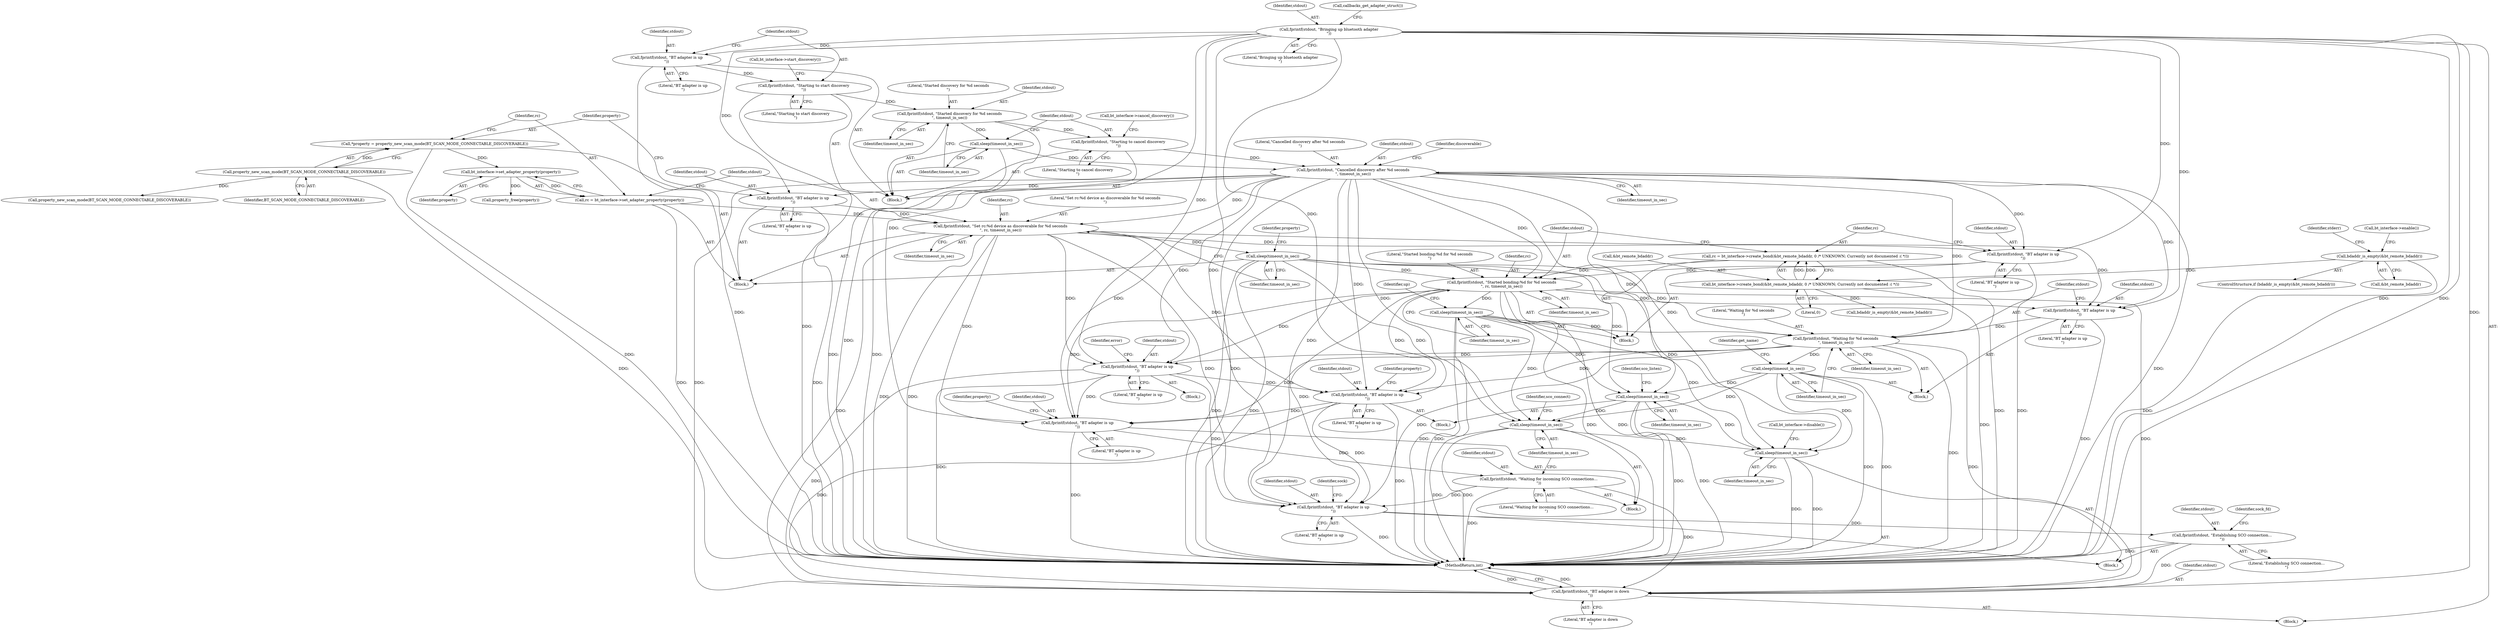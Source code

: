 digraph "0_Android_37c88107679d36c419572732b4af6e18bb2f7dce_6@API" {
"1000295" [label="(Call,fprintf(stdout, \"Waiting for %d seconds\n\", timeout_in_sec))"];
"1000292" [label="(Call,fprintf(stdout, \"BT adapter is up\n\"))"];
"1000181" [label="(Call,fprintf(stdout, \"Bringing up bluetooth adapter\n\"))"];
"1000279" [label="(Call,fprintf(stdout, \"Started bonding:%d for %d seconds\n\", rc, timeout_in_sec))"];
"1000269" [label="(Call,fprintf(stdout, \"BT adapter is up\n\"))"];
"1000221" [label="(Call,fprintf(stdout, \"Cancelled discovery after %d seconds\n\", timeout_in_sec))"];
"1000215" [label="(Call,fprintf(stdout, \"Starting to cancel discovery\n\"))"];
"1000209" [label="(Call,fprintf(stdout, \"Started discovery for %d seconds\n\", timeout_in_sec))"];
"1000203" [label="(Call,fprintf(stdout, \"Starting to start discovery\n\"))"];
"1000200" [label="(Call,fprintf(stdout, \"BT adapter is up\n\"))"];
"1000213" [label="(Call,sleep(timeout_in_sec))"];
"1000244" [label="(Call,fprintf(stdout, \"Set rc:%d device as discoverable for %d seconds\n\", rc, timeout_in_sec))"];
"1000231" [label="(Call,fprintf(stdout, \"BT adapter is up\n\"))"];
"1000240" [label="(Call,rc = bt_interface->set_adapter_property(property))"];
"1000242" [label="(Call,bt_interface->set_adapter_property(property))"];
"1000235" [label="(Call,*property = property_new_scan_mode(BT_SCAN_MODE_CONNECTABLE_DISCOVERABLE))"];
"1000237" [label="(Call,property_new_scan_mode(BT_SCAN_MODE_CONNECTABLE_DISCOVERABLE))"];
"1000273" [label="(Call,rc = bt_interface->create_bond(&bt_remote_bdaddr, 0 /* UNKNOWN; Currently not documented :( */))"];
"1000275" [label="(Call,bt_interface->create_bond(&bt_remote_bdaddr, 0 /* UNKNOWN; Currently not documented :( */))"];
"1000257" [label="(Call,bdaddr_is_empty(&bt_remote_bdaddr))"];
"1000249" [label="(Call,sleep(timeout_in_sec))"];
"1000284" [label="(Call,sleep(timeout_in_sec))"];
"1000299" [label="(Call,sleep(timeout_in_sec))"];
"1000399" [label="(Call,sleep(timeout_in_sec))"];
"1000483" [label="(Call,sleep(timeout_in_sec))"];
"1000570" [label="(Call,sleep(timeout_in_sec))"];
"1000307" [label="(Call,fprintf(stdout, \"BT adapter is up\n\"))"];
"1000353" [label="(Call,fprintf(stdout, \"BT adapter is up\n\"))"];
"1000407" [label="(Call,fprintf(stdout, \"BT adapter is up\n\"))"];
"1000480" [label="(Call,fprintf(stdout, \"Waiting for incoming SCO connections...\n\"))"];
"1000501" [label="(Call,fprintf(stdout, \"BT adapter is up\n\"))"];
"1000541" [label="(Call,fprintf(stdout, \"Establishing SCO connection...\n\"))"];
"1000575" [label="(Call,fprintf(stdout, \"BT adapter is down\n\"))"];
"1000241" [label="(Identifier,rc)"];
"1000243" [label="(Identifier,property)"];
"1000231" [label="(Call,fprintf(stdout, \"BT adapter is up\n\"))"];
"1000541" [label="(Call,fprintf(stdout, \"Establishing SCO connection...\n\"))"];
"1000269" [label="(Call,fprintf(stdout, \"BT adapter is up\n\"))"];
"1000355" [label="(Literal,\"BT adapter is up\n\")"];
"1000482" [label="(Literal,\"Waiting for incoming SCO connections...\n\")"];
"1000200" [label="(Call,fprintf(stdout, \"BT adapter is up\n\"))"];
"1000222" [label="(Identifier,stdout)"];
"1000284" [label="(Call,sleep(timeout_in_sec))"];
"1000256" [label="(ControlStructure,if (bdaddr_is_empty(&bt_remote_bdaddr)))"];
"1000481" [label="(Identifier,stdout)"];
"1000207" [label="(Call,bt_interface->start_discovery())"];
"1000573" [label="(Call,bt_interface->disable())"];
"1000249" [label="(Call,sleep(timeout_in_sec))"];
"1000262" [label="(Identifier,stderr)"];
"1000484" [label="(Identifier,timeout_in_sec)"];
"1000489" [label="(Call,bdaddr_is_empty(&bt_remote_bdaddr))"];
"1000283" [label="(Identifier,timeout_in_sec)"];
"1000543" [label="(Literal,\"Establishing SCO connection...\n\")"];
"1000486" [label="(Identifier,sco_connect)"];
"1000210" [label="(Identifier,stdout)"];
"1000487" [label="(Block,)"];
"1000278" [label="(Literal,0)"];
"1000413" [label="(Call,property_new_scan_mode(BT_SCAN_MODE_CONNECTABLE_DISCOVERABLE))"];
"1000246" [label="(Literal,\"Set rc:%d device as discoverable for %d seconds\n\")"];
"1000212" [label="(Identifier,timeout_in_sec)"];
"1000309" [label="(Literal,\"BT adapter is up\n\")"];
"1000257" [label="(Call,bdaddr_is_empty(&bt_remote_bdaddr))"];
"1000271" [label="(Literal,\"BT adapter is up\n\")"];
"1000292" [label="(Call,fprintf(stdout, \"BT adapter is up\n\"))"];
"1000219" [label="(Call,bt_interface->cancel_discovery())"];
"1000275" [label="(Call,bt_interface->create_bond(&bt_remote_bdaddr, 0 /* UNKNOWN; Currently not documented :( */))"];
"1000242" [label="(Call,bt_interface->set_adapter_property(property))"];
"1000280" [label="(Identifier,stdout)"];
"1000403" [label="(Block,)"];
"1000245" [label="(Identifier,stdout)"];
"1000227" [label="(Block,)"];
"1000501" [label="(Call,fprintf(stdout, \"BT adapter is up\n\"))"];
"1000303" [label="(Block,)"];
"1000205" [label="(Literal,\"Starting to start discovery\n\")"];
"1000407" [label="(Call,fprintf(stdout, \"BT adapter is up\n\"))"];
"1000313" [label="(Identifier,error)"];
"1000203" [label="(Call,fprintf(stdout, \"Starting to start discovery\n\"))"];
"1000226" [label="(Identifier,discoverable)"];
"1000287" [label="(Identifier,up)"];
"1000244" [label="(Call,fprintf(stdout, \"Set rc:%d device as discoverable for %d seconds\n\", rc, timeout_in_sec))"];
"1000358" [label="(Identifier,property)"];
"1000202" [label="(Literal,\"BT adapter is up\n\")"];
"1000302" [label="(Identifier,get_name)"];
"1000308" [label="(Identifier,stdout)"];
"1000216" [label="(Identifier,stdout)"];
"1000285" [label="(Identifier,timeout_in_sec)"];
"1000247" [label="(Identifier,rc)"];
"1000576" [label="(Identifier,stdout)"];
"1000238" [label="(Identifier,BT_SCAN_MODE_CONNECTABLE_DISCOVERABLE)"];
"1000250" [label="(Identifier,timeout_in_sec)"];
"1000273" [label="(Call,rc = bt_interface->create_bond(&bt_remote_bdaddr, 0 /* UNKNOWN; Currently not documented :( */))"];
"1000288" [label="(Block,)"];
"1000232" [label="(Identifier,stdout)"];
"1000183" [label="(Literal,\"Bringing up bluetooth adapter\n\")"];
"1000251" [label="(Call,property_free(property))"];
"1000575" [label="(Call,fprintf(stdout, \"BT adapter is down\n\"))"];
"1000307" [label="(Call,fprintf(stdout, \"BT adapter is up\n\"))"];
"1000270" [label="(Identifier,stdout)"];
"1000233" [label="(Literal,\"BT adapter is up\n\")"];
"1000480" [label="(Call,fprintf(stdout, \"Waiting for incoming SCO connections...\n\"))"];
"1000542" [label="(Identifier,stdout)"];
"1000213" [label="(Call,sleep(timeout_in_sec))"];
"1000546" [label="(Identifier,sock_fd)"];
"1000400" [label="(Identifier,timeout_in_sec)"];
"1000215" [label="(Call,fprintf(stdout, \"Starting to cancel discovery\n\"))"];
"1000267" [label="(Call,bt_interface->enable())"];
"1000217" [label="(Literal,\"Starting to cancel discovery\n\")"];
"1000295" [label="(Call,fprintf(stdout, \"Waiting for %d seconds\n\", timeout_in_sec))"];
"1000412" [label="(Identifier,property)"];
"1000204" [label="(Identifier,stdout)"];
"1000201" [label="(Identifier,stdout)"];
"1000399" [label="(Call,sleep(timeout_in_sec))"];
"1000297" [label="(Literal,\"Waiting for %d seconds\n\")"];
"1000182" [label="(Identifier,stdout)"];
"1000298" [label="(Identifier,timeout_in_sec)"];
"1000258" [label="(Call,&bt_remote_bdaddr)"];
"1000349" [label="(Block,)"];
"1000300" [label="(Identifier,timeout_in_sec)"];
"1000281" [label="(Literal,\"Started bonding:%d for %d seconds\n\")"];
"1000276" [label="(Call,&bt_remote_bdaddr)"];
"1000299" [label="(Call,sleep(timeout_in_sec))"];
"1000223" [label="(Literal,\"Cancelled discovery after %d seconds\n\")"];
"1000237" [label="(Call,property_new_scan_mode(BT_SCAN_MODE_CONNECTABLE_DISCOVERABLE))"];
"1000296" [label="(Identifier,stdout)"];
"1000235" [label="(Call,*property = property_new_scan_mode(BT_SCAN_MODE_CONNECTABLE_DISCOVERABLE))"];
"1000274" [label="(Identifier,rc)"];
"1000214" [label="(Identifier,timeout_in_sec)"];
"1000570" [label="(Call,sleep(timeout_in_sec))"];
"1000293" [label="(Identifier,stdout)"];
"1000571" [label="(Identifier,timeout_in_sec)"];
"1000187" [label="(Call,callbacks_get_adapter_struct())"];
"1000248" [label="(Identifier,timeout_in_sec)"];
"1000252" [label="(Identifier,property)"];
"1000502" [label="(Identifier,stdout)"];
"1000279" [label="(Call,fprintf(stdout, \"Started bonding:%d for %d seconds\n\", rc, timeout_in_sec))"];
"1000408" [label="(Identifier,stdout)"];
"1000224" [label="(Identifier,timeout_in_sec)"];
"1000221" [label="(Call,fprintf(stdout, \"Cancelled discovery after %d seconds\n\", timeout_in_sec))"];
"1000294" [label="(Literal,\"BT adapter is up\n\")"];
"1000209" [label="(Call,fprintf(stdout, \"Started discovery for %d seconds\n\", timeout_in_sec))"];
"1000354" [label="(Identifier,stdout)"];
"1000181" [label="(Call,fprintf(stdout, \"Bringing up bluetooth adapter\n\"))"];
"1000503" [label="(Literal,\"BT adapter is up\n\")"];
"1000506" [label="(Identifier,sock)"];
"1000236" [label="(Identifier,property)"];
"1000240" [label="(Call,rc = bt_interface->set_adapter_property(property))"];
"1000483" [label="(Call,sleep(timeout_in_sec))"];
"1000402" [label="(Identifier,sco_listen)"];
"1000282" [label="(Identifier,rc)"];
"1000104" [label="(Block,)"];
"1000578" [label="(MethodReturn,int)"];
"1000353" [label="(Call,fprintf(stdout, \"BT adapter is up\n\"))"];
"1000196" [label="(Block,)"];
"1000409" [label="(Literal,\"BT adapter is up\n\")"];
"1000255" [label="(Block,)"];
"1000577" [label="(Literal,\"BT adapter is down\n\")"];
"1000211" [label="(Literal,\"Started discovery for %d seconds\n\")"];
"1000295" -> "1000288"  [label="AST: "];
"1000295" -> "1000298"  [label="CFG: "];
"1000296" -> "1000295"  [label="AST: "];
"1000297" -> "1000295"  [label="AST: "];
"1000298" -> "1000295"  [label="AST: "];
"1000300" -> "1000295"  [label="CFG: "];
"1000295" -> "1000578"  [label="DDG: "];
"1000292" -> "1000295"  [label="DDG: "];
"1000284" -> "1000295"  [label="DDG: "];
"1000249" -> "1000295"  [label="DDG: "];
"1000221" -> "1000295"  [label="DDG: "];
"1000295" -> "1000299"  [label="DDG: "];
"1000295" -> "1000307"  [label="DDG: "];
"1000295" -> "1000353"  [label="DDG: "];
"1000295" -> "1000407"  [label="DDG: "];
"1000295" -> "1000501"  [label="DDG: "];
"1000295" -> "1000575"  [label="DDG: "];
"1000292" -> "1000288"  [label="AST: "];
"1000292" -> "1000294"  [label="CFG: "];
"1000293" -> "1000292"  [label="AST: "];
"1000294" -> "1000292"  [label="AST: "];
"1000296" -> "1000292"  [label="CFG: "];
"1000292" -> "1000578"  [label="DDG: "];
"1000181" -> "1000292"  [label="DDG: "];
"1000279" -> "1000292"  [label="DDG: "];
"1000221" -> "1000292"  [label="DDG: "];
"1000244" -> "1000292"  [label="DDG: "];
"1000181" -> "1000104"  [label="AST: "];
"1000181" -> "1000183"  [label="CFG: "];
"1000182" -> "1000181"  [label="AST: "];
"1000183" -> "1000181"  [label="AST: "];
"1000187" -> "1000181"  [label="CFG: "];
"1000181" -> "1000578"  [label="DDG: "];
"1000181" -> "1000578"  [label="DDG: "];
"1000181" -> "1000200"  [label="DDG: "];
"1000181" -> "1000231"  [label="DDG: "];
"1000181" -> "1000269"  [label="DDG: "];
"1000181" -> "1000307"  [label="DDG: "];
"1000181" -> "1000353"  [label="DDG: "];
"1000181" -> "1000407"  [label="DDG: "];
"1000181" -> "1000501"  [label="DDG: "];
"1000181" -> "1000575"  [label="DDG: "];
"1000279" -> "1000255"  [label="AST: "];
"1000279" -> "1000283"  [label="CFG: "];
"1000280" -> "1000279"  [label="AST: "];
"1000281" -> "1000279"  [label="AST: "];
"1000282" -> "1000279"  [label="AST: "];
"1000283" -> "1000279"  [label="AST: "];
"1000285" -> "1000279"  [label="CFG: "];
"1000279" -> "1000578"  [label="DDG: "];
"1000279" -> "1000578"  [label="DDG: "];
"1000269" -> "1000279"  [label="DDG: "];
"1000273" -> "1000279"  [label="DDG: "];
"1000249" -> "1000279"  [label="DDG: "];
"1000221" -> "1000279"  [label="DDG: "];
"1000279" -> "1000284"  [label="DDG: "];
"1000279" -> "1000307"  [label="DDG: "];
"1000279" -> "1000353"  [label="DDG: "];
"1000279" -> "1000407"  [label="DDG: "];
"1000279" -> "1000501"  [label="DDG: "];
"1000279" -> "1000575"  [label="DDG: "];
"1000269" -> "1000255"  [label="AST: "];
"1000269" -> "1000271"  [label="CFG: "];
"1000270" -> "1000269"  [label="AST: "];
"1000271" -> "1000269"  [label="AST: "];
"1000274" -> "1000269"  [label="CFG: "];
"1000269" -> "1000578"  [label="DDG: "];
"1000221" -> "1000269"  [label="DDG: "];
"1000244" -> "1000269"  [label="DDG: "];
"1000221" -> "1000196"  [label="AST: "];
"1000221" -> "1000224"  [label="CFG: "];
"1000222" -> "1000221"  [label="AST: "];
"1000223" -> "1000221"  [label="AST: "];
"1000224" -> "1000221"  [label="AST: "];
"1000226" -> "1000221"  [label="CFG: "];
"1000221" -> "1000578"  [label="DDG: "];
"1000221" -> "1000578"  [label="DDG: "];
"1000215" -> "1000221"  [label="DDG: "];
"1000213" -> "1000221"  [label="DDG: "];
"1000221" -> "1000231"  [label="DDG: "];
"1000221" -> "1000244"  [label="DDG: "];
"1000221" -> "1000307"  [label="DDG: "];
"1000221" -> "1000353"  [label="DDG: "];
"1000221" -> "1000399"  [label="DDG: "];
"1000221" -> "1000407"  [label="DDG: "];
"1000221" -> "1000483"  [label="DDG: "];
"1000221" -> "1000501"  [label="DDG: "];
"1000221" -> "1000570"  [label="DDG: "];
"1000221" -> "1000575"  [label="DDG: "];
"1000215" -> "1000196"  [label="AST: "];
"1000215" -> "1000217"  [label="CFG: "];
"1000216" -> "1000215"  [label="AST: "];
"1000217" -> "1000215"  [label="AST: "];
"1000219" -> "1000215"  [label="CFG: "];
"1000215" -> "1000578"  [label="DDG: "];
"1000209" -> "1000215"  [label="DDG: "];
"1000209" -> "1000196"  [label="AST: "];
"1000209" -> "1000212"  [label="CFG: "];
"1000210" -> "1000209"  [label="AST: "];
"1000211" -> "1000209"  [label="AST: "];
"1000212" -> "1000209"  [label="AST: "];
"1000214" -> "1000209"  [label="CFG: "];
"1000209" -> "1000578"  [label="DDG: "];
"1000203" -> "1000209"  [label="DDG: "];
"1000209" -> "1000213"  [label="DDG: "];
"1000203" -> "1000196"  [label="AST: "];
"1000203" -> "1000205"  [label="CFG: "];
"1000204" -> "1000203"  [label="AST: "];
"1000205" -> "1000203"  [label="AST: "];
"1000207" -> "1000203"  [label="CFG: "];
"1000203" -> "1000578"  [label="DDG: "];
"1000200" -> "1000203"  [label="DDG: "];
"1000200" -> "1000196"  [label="AST: "];
"1000200" -> "1000202"  [label="CFG: "];
"1000201" -> "1000200"  [label="AST: "];
"1000202" -> "1000200"  [label="AST: "];
"1000204" -> "1000200"  [label="CFG: "];
"1000200" -> "1000578"  [label="DDG: "];
"1000213" -> "1000196"  [label="AST: "];
"1000213" -> "1000214"  [label="CFG: "];
"1000214" -> "1000213"  [label="AST: "];
"1000216" -> "1000213"  [label="CFG: "];
"1000213" -> "1000578"  [label="DDG: "];
"1000244" -> "1000227"  [label="AST: "];
"1000244" -> "1000248"  [label="CFG: "];
"1000245" -> "1000244"  [label="AST: "];
"1000246" -> "1000244"  [label="AST: "];
"1000247" -> "1000244"  [label="AST: "];
"1000248" -> "1000244"  [label="AST: "];
"1000250" -> "1000244"  [label="CFG: "];
"1000244" -> "1000578"  [label="DDG: "];
"1000244" -> "1000578"  [label="DDG: "];
"1000231" -> "1000244"  [label="DDG: "];
"1000240" -> "1000244"  [label="DDG: "];
"1000244" -> "1000249"  [label="DDG: "];
"1000244" -> "1000307"  [label="DDG: "];
"1000244" -> "1000353"  [label="DDG: "];
"1000244" -> "1000407"  [label="DDG: "];
"1000244" -> "1000501"  [label="DDG: "];
"1000244" -> "1000575"  [label="DDG: "];
"1000231" -> "1000227"  [label="AST: "];
"1000231" -> "1000233"  [label="CFG: "];
"1000232" -> "1000231"  [label="AST: "];
"1000233" -> "1000231"  [label="AST: "];
"1000236" -> "1000231"  [label="CFG: "];
"1000231" -> "1000578"  [label="DDG: "];
"1000240" -> "1000227"  [label="AST: "];
"1000240" -> "1000242"  [label="CFG: "];
"1000241" -> "1000240"  [label="AST: "];
"1000242" -> "1000240"  [label="AST: "];
"1000245" -> "1000240"  [label="CFG: "];
"1000240" -> "1000578"  [label="DDG: "];
"1000242" -> "1000240"  [label="DDG: "];
"1000242" -> "1000243"  [label="CFG: "];
"1000243" -> "1000242"  [label="AST: "];
"1000235" -> "1000242"  [label="DDG: "];
"1000242" -> "1000251"  [label="DDG: "];
"1000235" -> "1000227"  [label="AST: "];
"1000235" -> "1000237"  [label="CFG: "];
"1000236" -> "1000235"  [label="AST: "];
"1000237" -> "1000235"  [label="AST: "];
"1000241" -> "1000235"  [label="CFG: "];
"1000235" -> "1000578"  [label="DDG: "];
"1000237" -> "1000235"  [label="DDG: "];
"1000237" -> "1000238"  [label="CFG: "];
"1000238" -> "1000237"  [label="AST: "];
"1000237" -> "1000578"  [label="DDG: "];
"1000237" -> "1000413"  [label="DDG: "];
"1000273" -> "1000255"  [label="AST: "];
"1000273" -> "1000275"  [label="CFG: "];
"1000274" -> "1000273"  [label="AST: "];
"1000275" -> "1000273"  [label="AST: "];
"1000280" -> "1000273"  [label="CFG: "];
"1000273" -> "1000578"  [label="DDG: "];
"1000275" -> "1000273"  [label="DDG: "];
"1000275" -> "1000273"  [label="DDG: "];
"1000275" -> "1000278"  [label="CFG: "];
"1000276" -> "1000275"  [label="AST: "];
"1000278" -> "1000275"  [label="AST: "];
"1000275" -> "1000578"  [label="DDG: "];
"1000257" -> "1000275"  [label="DDG: "];
"1000275" -> "1000489"  [label="DDG: "];
"1000257" -> "1000256"  [label="AST: "];
"1000257" -> "1000258"  [label="CFG: "];
"1000258" -> "1000257"  [label="AST: "];
"1000262" -> "1000257"  [label="CFG: "];
"1000267" -> "1000257"  [label="CFG: "];
"1000257" -> "1000578"  [label="DDG: "];
"1000249" -> "1000227"  [label="AST: "];
"1000249" -> "1000250"  [label="CFG: "];
"1000250" -> "1000249"  [label="AST: "];
"1000252" -> "1000249"  [label="CFG: "];
"1000249" -> "1000578"  [label="DDG: "];
"1000249" -> "1000578"  [label="DDG: "];
"1000249" -> "1000399"  [label="DDG: "];
"1000249" -> "1000483"  [label="DDG: "];
"1000249" -> "1000570"  [label="DDG: "];
"1000284" -> "1000255"  [label="AST: "];
"1000284" -> "1000285"  [label="CFG: "];
"1000285" -> "1000284"  [label="AST: "];
"1000287" -> "1000284"  [label="CFG: "];
"1000284" -> "1000578"  [label="DDG: "];
"1000284" -> "1000578"  [label="DDG: "];
"1000284" -> "1000399"  [label="DDG: "];
"1000284" -> "1000483"  [label="DDG: "];
"1000284" -> "1000570"  [label="DDG: "];
"1000299" -> "1000288"  [label="AST: "];
"1000299" -> "1000300"  [label="CFG: "];
"1000300" -> "1000299"  [label="AST: "];
"1000302" -> "1000299"  [label="CFG: "];
"1000299" -> "1000578"  [label="DDG: "];
"1000299" -> "1000578"  [label="DDG: "];
"1000299" -> "1000399"  [label="DDG: "];
"1000299" -> "1000483"  [label="DDG: "];
"1000299" -> "1000570"  [label="DDG: "];
"1000399" -> "1000349"  [label="AST: "];
"1000399" -> "1000400"  [label="CFG: "];
"1000400" -> "1000399"  [label="AST: "];
"1000402" -> "1000399"  [label="CFG: "];
"1000399" -> "1000578"  [label="DDG: "];
"1000399" -> "1000578"  [label="DDG: "];
"1000399" -> "1000483"  [label="DDG: "];
"1000399" -> "1000570"  [label="DDG: "];
"1000483" -> "1000403"  [label="AST: "];
"1000483" -> "1000484"  [label="CFG: "];
"1000484" -> "1000483"  [label="AST: "];
"1000486" -> "1000483"  [label="CFG: "];
"1000483" -> "1000578"  [label="DDG: "];
"1000483" -> "1000578"  [label="DDG: "];
"1000483" -> "1000570"  [label="DDG: "];
"1000570" -> "1000487"  [label="AST: "];
"1000570" -> "1000571"  [label="CFG: "];
"1000571" -> "1000570"  [label="AST: "];
"1000573" -> "1000570"  [label="CFG: "];
"1000570" -> "1000578"  [label="DDG: "];
"1000570" -> "1000578"  [label="DDG: "];
"1000307" -> "1000303"  [label="AST: "];
"1000307" -> "1000309"  [label="CFG: "];
"1000308" -> "1000307"  [label="AST: "];
"1000309" -> "1000307"  [label="AST: "];
"1000313" -> "1000307"  [label="CFG: "];
"1000307" -> "1000578"  [label="DDG: "];
"1000307" -> "1000353"  [label="DDG: "];
"1000307" -> "1000407"  [label="DDG: "];
"1000307" -> "1000501"  [label="DDG: "];
"1000307" -> "1000575"  [label="DDG: "];
"1000353" -> "1000349"  [label="AST: "];
"1000353" -> "1000355"  [label="CFG: "];
"1000354" -> "1000353"  [label="AST: "];
"1000355" -> "1000353"  [label="AST: "];
"1000358" -> "1000353"  [label="CFG: "];
"1000353" -> "1000578"  [label="DDG: "];
"1000353" -> "1000407"  [label="DDG: "];
"1000353" -> "1000501"  [label="DDG: "];
"1000353" -> "1000575"  [label="DDG: "];
"1000407" -> "1000403"  [label="AST: "];
"1000407" -> "1000409"  [label="CFG: "];
"1000408" -> "1000407"  [label="AST: "];
"1000409" -> "1000407"  [label="AST: "];
"1000412" -> "1000407"  [label="CFG: "];
"1000407" -> "1000578"  [label="DDG: "];
"1000407" -> "1000480"  [label="DDG: "];
"1000480" -> "1000403"  [label="AST: "];
"1000480" -> "1000482"  [label="CFG: "];
"1000481" -> "1000480"  [label="AST: "];
"1000482" -> "1000480"  [label="AST: "];
"1000484" -> "1000480"  [label="CFG: "];
"1000480" -> "1000578"  [label="DDG: "];
"1000480" -> "1000501"  [label="DDG: "];
"1000480" -> "1000575"  [label="DDG: "];
"1000501" -> "1000487"  [label="AST: "];
"1000501" -> "1000503"  [label="CFG: "];
"1000502" -> "1000501"  [label="AST: "];
"1000503" -> "1000501"  [label="AST: "];
"1000506" -> "1000501"  [label="CFG: "];
"1000501" -> "1000578"  [label="DDG: "];
"1000501" -> "1000541"  [label="DDG: "];
"1000541" -> "1000487"  [label="AST: "];
"1000541" -> "1000543"  [label="CFG: "];
"1000542" -> "1000541"  [label="AST: "];
"1000543" -> "1000541"  [label="AST: "];
"1000546" -> "1000541"  [label="CFG: "];
"1000541" -> "1000578"  [label="DDG: "];
"1000541" -> "1000575"  [label="DDG: "];
"1000575" -> "1000104"  [label="AST: "];
"1000575" -> "1000577"  [label="CFG: "];
"1000576" -> "1000575"  [label="AST: "];
"1000577" -> "1000575"  [label="AST: "];
"1000578" -> "1000575"  [label="CFG: "];
"1000575" -> "1000578"  [label="DDG: "];
"1000575" -> "1000578"  [label="DDG: "];
}
